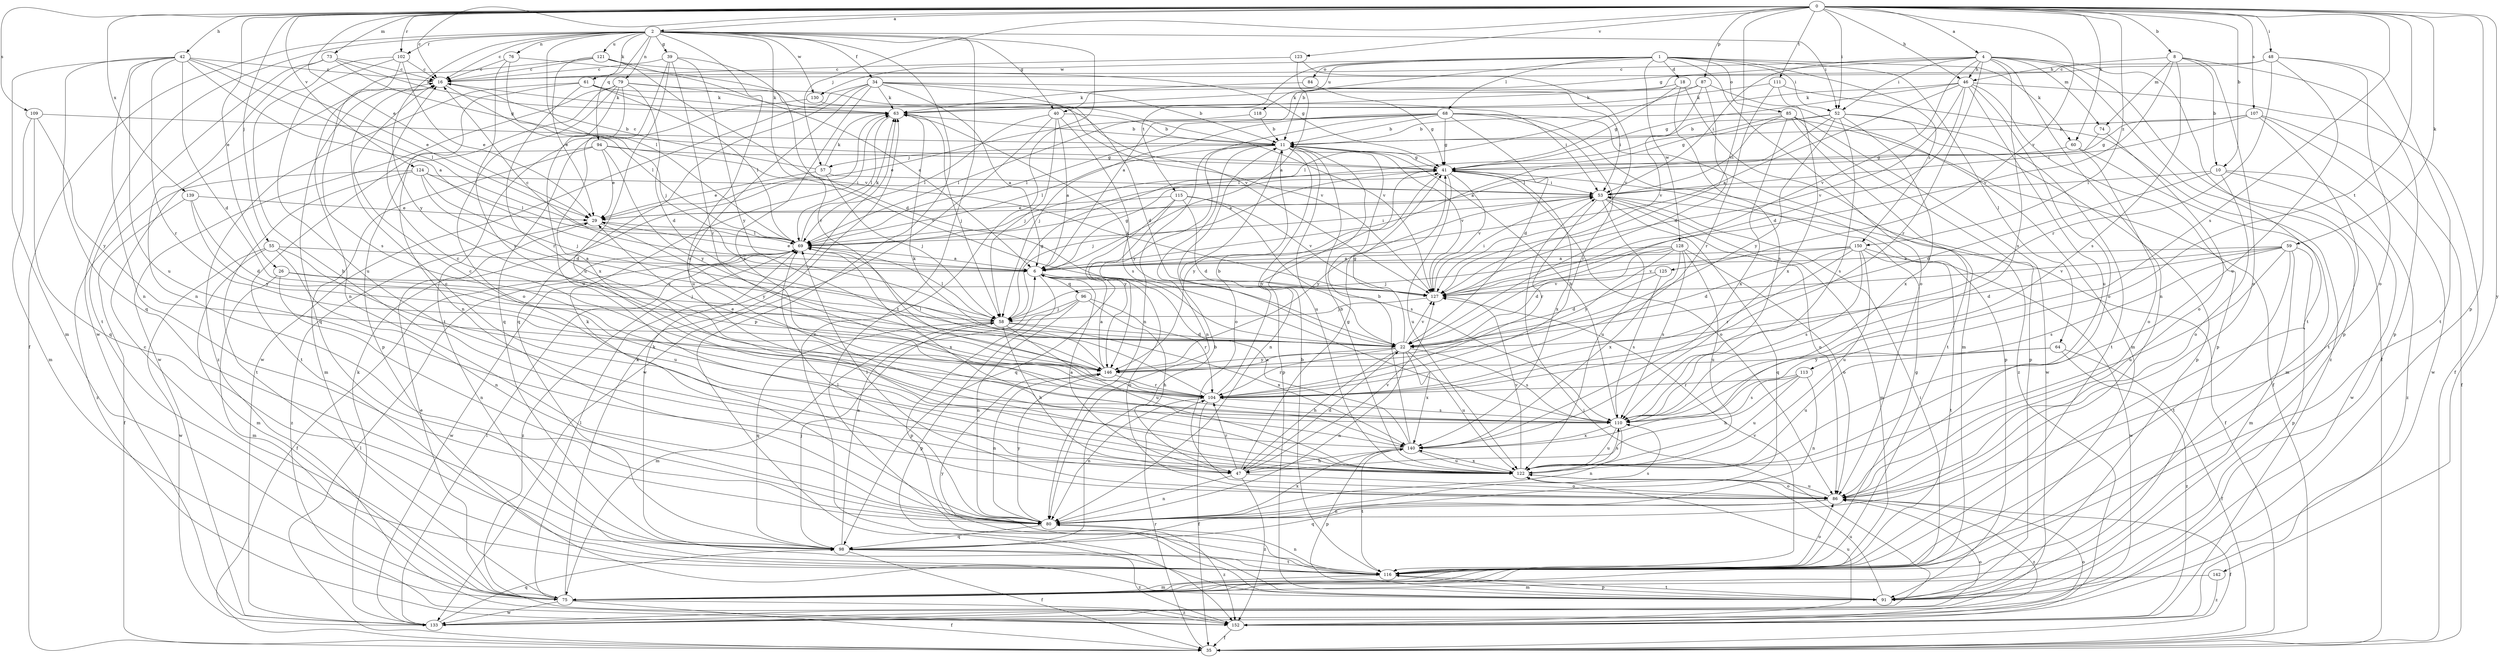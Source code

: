 strict digraph  {
0;
1;
2;
4;
6;
8;
10;
11;
16;
18;
22;
26;
29;
34;
35;
39;
40;
41;
42;
46;
47;
48;
52;
53;
55;
57;
58;
59;
60;
61;
63;
64;
68;
69;
73;
74;
75;
76;
79;
80;
84;
85;
86;
87;
91;
94;
96;
98;
102;
104;
107;
109;
110;
111;
113;
115;
116;
118;
121;
122;
123;
124;
125;
127;
128;
130;
133;
139;
140;
142;
146;
150;
152;
0 -> 2  [label=a];
0 -> 4  [label=a];
0 -> 8  [label=b];
0 -> 10  [label=b];
0 -> 16  [label=c];
0 -> 26  [label=e];
0 -> 29  [label=e];
0 -> 42  [label=h];
0 -> 46  [label=h];
0 -> 48  [label=i];
0 -> 52  [label=i];
0 -> 55  [label=j];
0 -> 57  [label=j];
0 -> 59  [label=k];
0 -> 60  [label=k];
0 -> 73  [label=m];
0 -> 87  [label=p];
0 -> 91  [label=p];
0 -> 102  [label=r];
0 -> 107  [label=s];
0 -> 109  [label=s];
0 -> 110  [label=s];
0 -> 111  [label=t];
0 -> 113  [label=t];
0 -> 123  [label=v];
0 -> 124  [label=v];
0 -> 125  [label=v];
0 -> 127  [label=v];
0 -> 139  [label=x];
0 -> 142  [label=y];
0 -> 150  [label=z];
1 -> 6  [label=a];
1 -> 18  [label=d];
1 -> 52  [label=i];
1 -> 60  [label=k];
1 -> 64  [label=l];
1 -> 68  [label=l];
1 -> 84  [label=o];
1 -> 85  [label=o];
1 -> 86  [label=o];
1 -> 115  [label=t];
1 -> 118  [label=u];
1 -> 128  [label=w];
1 -> 130  [label=w];
1 -> 150  [label=z];
2 -> 16  [label=c];
2 -> 34  [label=f];
2 -> 35  [label=f];
2 -> 39  [label=g];
2 -> 40  [label=g];
2 -> 52  [label=i];
2 -> 61  [label=k];
2 -> 69  [label=l];
2 -> 76  [label=n];
2 -> 79  [label=n];
2 -> 91  [label=p];
2 -> 94  [label=q];
2 -> 102  [label=r];
2 -> 104  [label=r];
2 -> 116  [label=t];
2 -> 121  [label=u];
2 -> 122  [label=u];
2 -> 130  [label=w];
2 -> 133  [label=w];
2 -> 146  [label=y];
2 -> 152  [label=z];
4 -> 16  [label=c];
4 -> 35  [label=f];
4 -> 40  [label=g];
4 -> 46  [label=h];
4 -> 52  [label=i];
4 -> 53  [label=i];
4 -> 74  [label=m];
4 -> 80  [label=n];
4 -> 91  [label=p];
4 -> 104  [label=r];
4 -> 110  [label=s];
4 -> 116  [label=t];
4 -> 127  [label=v];
6 -> 16  [label=c];
6 -> 29  [label=e];
6 -> 41  [label=g];
6 -> 86  [label=o];
6 -> 91  [label=p];
6 -> 96  [label=q];
6 -> 127  [label=v];
8 -> 10  [label=b];
8 -> 46  [label=h];
8 -> 74  [label=m];
8 -> 86  [label=o];
8 -> 91  [label=p];
8 -> 110  [label=s];
8 -> 127  [label=v];
10 -> 22  [label=d];
10 -> 53  [label=i];
10 -> 86  [label=o];
10 -> 133  [label=w];
10 -> 152  [label=z];
11 -> 41  [label=g];
11 -> 57  [label=j];
11 -> 69  [label=l];
11 -> 80  [label=n];
11 -> 86  [label=o];
11 -> 91  [label=p];
11 -> 122  [label=u];
11 -> 127  [label=v];
11 -> 146  [label=y];
16 -> 63  [label=k];
16 -> 69  [label=l];
16 -> 98  [label=q];
18 -> 41  [label=g];
18 -> 63  [label=k];
18 -> 75  [label=m];
18 -> 110  [label=s];
22 -> 41  [label=g];
22 -> 47  [label=h];
22 -> 63  [label=k];
22 -> 80  [label=n];
22 -> 104  [label=r];
22 -> 110  [label=s];
22 -> 122  [label=u];
22 -> 127  [label=v];
22 -> 140  [label=x];
22 -> 146  [label=y];
26 -> 58  [label=j];
26 -> 75  [label=m];
26 -> 80  [label=n];
26 -> 127  [label=v];
29 -> 69  [label=l];
29 -> 146  [label=y];
29 -> 152  [label=z];
34 -> 6  [label=a];
34 -> 11  [label=b];
34 -> 22  [label=d];
34 -> 53  [label=i];
34 -> 63  [label=k];
34 -> 98  [label=q];
34 -> 110  [label=s];
34 -> 122  [label=u];
34 -> 133  [label=w];
35 -> 69  [label=l];
35 -> 104  [label=r];
39 -> 16  [label=c];
39 -> 22  [label=d];
39 -> 104  [label=r];
39 -> 116  [label=t];
39 -> 122  [label=u];
39 -> 146  [label=y];
40 -> 6  [label=a];
40 -> 11  [label=b];
40 -> 58  [label=j];
40 -> 69  [label=l];
40 -> 110  [label=s];
40 -> 133  [label=w];
41 -> 53  [label=i];
41 -> 58  [label=j];
41 -> 80  [label=n];
41 -> 86  [label=o];
41 -> 122  [label=u];
41 -> 127  [label=v];
41 -> 140  [label=x];
41 -> 146  [label=y];
42 -> 6  [label=a];
42 -> 16  [label=c];
42 -> 22  [label=d];
42 -> 29  [label=e];
42 -> 69  [label=l];
42 -> 75  [label=m];
42 -> 80  [label=n];
42 -> 98  [label=q];
42 -> 104  [label=r];
42 -> 122  [label=u];
46 -> 6  [label=a];
46 -> 22  [label=d];
46 -> 35  [label=f];
46 -> 41  [label=g];
46 -> 63  [label=k];
46 -> 86  [label=o];
46 -> 91  [label=p];
46 -> 122  [label=u];
46 -> 127  [label=v];
47 -> 6  [label=a];
47 -> 16  [label=c];
47 -> 22  [label=d];
47 -> 41  [label=g];
47 -> 80  [label=n];
47 -> 86  [label=o];
47 -> 104  [label=r];
47 -> 127  [label=v];
47 -> 152  [label=z];
48 -> 11  [label=b];
48 -> 16  [label=c];
48 -> 86  [label=o];
48 -> 104  [label=r];
48 -> 116  [label=t];
48 -> 122  [label=u];
52 -> 6  [label=a];
52 -> 11  [label=b];
52 -> 69  [label=l];
52 -> 91  [label=p];
52 -> 110  [label=s];
52 -> 116  [label=t];
52 -> 140  [label=x];
52 -> 146  [label=y];
53 -> 29  [label=e];
53 -> 35  [label=f];
53 -> 75  [label=m];
53 -> 86  [label=o];
53 -> 98  [label=q];
53 -> 104  [label=r];
53 -> 122  [label=u];
53 -> 146  [label=y];
55 -> 6  [label=a];
55 -> 75  [label=m];
55 -> 80  [label=n];
55 -> 122  [label=u];
55 -> 133  [label=w];
57 -> 16  [label=c];
57 -> 29  [label=e];
57 -> 53  [label=i];
57 -> 58  [label=j];
57 -> 63  [label=k];
58 -> 22  [label=d];
58 -> 41  [label=g];
58 -> 47  [label=h];
58 -> 69  [label=l];
58 -> 75  [label=m];
58 -> 98  [label=q];
58 -> 122  [label=u];
58 -> 140  [label=x];
59 -> 6  [label=a];
59 -> 22  [label=d];
59 -> 75  [label=m];
59 -> 91  [label=p];
59 -> 110  [label=s];
59 -> 116  [label=t];
59 -> 122  [label=u];
59 -> 127  [label=v];
60 -> 41  [label=g];
60 -> 75  [label=m];
60 -> 86  [label=o];
61 -> 53  [label=i];
61 -> 63  [label=k];
61 -> 69  [label=l];
61 -> 80  [label=n];
61 -> 104  [label=r];
61 -> 152  [label=z];
63 -> 11  [label=b];
63 -> 58  [label=j];
63 -> 69  [label=l];
64 -> 35  [label=f];
64 -> 122  [label=u];
64 -> 146  [label=y];
64 -> 152  [label=z];
68 -> 11  [label=b];
68 -> 22  [label=d];
68 -> 29  [label=e];
68 -> 41  [label=g];
68 -> 58  [label=j];
68 -> 69  [label=l];
68 -> 80  [label=n];
68 -> 91  [label=p];
68 -> 104  [label=r];
68 -> 152  [label=z];
69 -> 6  [label=a];
69 -> 35  [label=f];
69 -> 53  [label=i];
69 -> 63  [label=k];
69 -> 133  [label=w];
69 -> 140  [label=x];
69 -> 152  [label=z];
73 -> 16  [label=c];
73 -> 41  [label=g];
73 -> 63  [label=k];
73 -> 80  [label=n];
73 -> 116  [label=t];
74 -> 69  [label=l];
74 -> 86  [label=o];
75 -> 16  [label=c];
75 -> 29  [label=e];
75 -> 35  [label=f];
75 -> 53  [label=i];
75 -> 63  [label=k];
75 -> 69  [label=l];
75 -> 133  [label=w];
75 -> 152  [label=z];
76 -> 16  [label=c];
76 -> 58  [label=j];
76 -> 110  [label=s];
76 -> 127  [label=v];
79 -> 22  [label=d];
79 -> 63  [label=k];
79 -> 86  [label=o];
79 -> 91  [label=p];
79 -> 122  [label=u];
79 -> 127  [label=v];
79 -> 133  [label=w];
79 -> 140  [label=x];
80 -> 63  [label=k];
80 -> 69  [label=l];
80 -> 98  [label=q];
80 -> 110  [label=s];
80 -> 140  [label=x];
80 -> 146  [label=y];
80 -> 152  [label=z];
84 -> 41  [label=g];
84 -> 63  [label=k];
85 -> 11  [label=b];
85 -> 35  [label=f];
85 -> 41  [label=g];
85 -> 53  [label=i];
85 -> 91  [label=p];
85 -> 116  [label=t];
85 -> 133  [label=w];
85 -> 140  [label=x];
86 -> 35  [label=f];
86 -> 69  [label=l];
86 -> 80  [label=n];
86 -> 98  [label=q];
86 -> 122  [label=u];
86 -> 152  [label=z];
87 -> 22  [label=d];
87 -> 63  [label=k];
87 -> 69  [label=l];
87 -> 75  [label=m];
87 -> 127  [label=v];
91 -> 116  [label=t];
91 -> 122  [label=u];
94 -> 29  [label=e];
94 -> 41  [label=g];
94 -> 75  [label=m];
94 -> 116  [label=t];
94 -> 127  [label=v];
94 -> 146  [label=y];
96 -> 47  [label=h];
96 -> 58  [label=j];
96 -> 80  [label=n];
96 -> 91  [label=p];
96 -> 104  [label=r];
98 -> 6  [label=a];
98 -> 11  [label=b];
98 -> 35  [label=f];
98 -> 58  [label=j];
98 -> 116  [label=t];
98 -> 152  [label=z];
102 -> 16  [label=c];
102 -> 29  [label=e];
102 -> 47  [label=h];
102 -> 110  [label=s];
102 -> 122  [label=u];
104 -> 11  [label=b];
104 -> 29  [label=e];
104 -> 35  [label=f];
104 -> 63  [label=k];
104 -> 80  [label=n];
104 -> 110  [label=s];
107 -> 11  [label=b];
107 -> 35  [label=f];
107 -> 41  [label=g];
107 -> 53  [label=i];
107 -> 116  [label=t];
107 -> 133  [label=w];
109 -> 11  [label=b];
109 -> 75  [label=m];
109 -> 98  [label=q];
109 -> 146  [label=y];
110 -> 11  [label=b];
110 -> 16  [label=c];
110 -> 80  [label=n];
110 -> 122  [label=u];
110 -> 140  [label=x];
111 -> 63  [label=k];
111 -> 104  [label=r];
111 -> 140  [label=x];
111 -> 152  [label=z];
113 -> 47  [label=h];
113 -> 80  [label=n];
113 -> 104  [label=r];
113 -> 110  [label=s];
113 -> 122  [label=u];
115 -> 22  [label=d];
115 -> 29  [label=e];
115 -> 98  [label=q];
115 -> 110  [label=s];
115 -> 127  [label=v];
115 -> 146  [label=y];
116 -> 11  [label=b];
116 -> 41  [label=g];
116 -> 63  [label=k];
116 -> 75  [label=m];
116 -> 80  [label=n];
116 -> 86  [label=o];
116 -> 91  [label=p];
116 -> 127  [label=v];
116 -> 146  [label=y];
118 -> 11  [label=b];
118 -> 69  [label=l];
121 -> 6  [label=a];
121 -> 16  [label=c];
121 -> 29  [label=e];
121 -> 41  [label=g];
121 -> 80  [label=n];
121 -> 127  [label=v];
122 -> 11  [label=b];
122 -> 86  [label=o];
122 -> 110  [label=s];
122 -> 127  [label=v];
122 -> 140  [label=x];
123 -> 6  [label=a];
123 -> 16  [label=c];
123 -> 127  [label=v];
124 -> 22  [label=d];
124 -> 53  [label=i];
124 -> 58  [label=j];
124 -> 69  [label=l];
124 -> 116  [label=t];
124 -> 152  [label=z];
125 -> 22  [label=d];
125 -> 110  [label=s];
125 -> 127  [label=v];
127 -> 53  [label=i];
127 -> 58  [label=j];
128 -> 6  [label=a];
128 -> 22  [label=d];
128 -> 58  [label=j];
128 -> 86  [label=o];
128 -> 110  [label=s];
128 -> 122  [label=u];
128 -> 140  [label=x];
128 -> 146  [label=y];
130 -> 98  [label=q];
130 -> 127  [label=v];
133 -> 53  [label=i];
133 -> 63  [label=k];
133 -> 69  [label=l];
133 -> 86  [label=o];
133 -> 98  [label=q];
139 -> 22  [label=d];
139 -> 29  [label=e];
139 -> 35  [label=f];
139 -> 146  [label=y];
140 -> 6  [label=a];
140 -> 11  [label=b];
140 -> 16  [label=c];
140 -> 47  [label=h];
140 -> 91  [label=p];
140 -> 116  [label=t];
140 -> 122  [label=u];
142 -> 75  [label=m];
142 -> 152  [label=z];
146 -> 6  [label=a];
146 -> 69  [label=l];
146 -> 80  [label=n];
146 -> 104  [label=r];
150 -> 6  [label=a];
150 -> 22  [label=d];
150 -> 104  [label=r];
150 -> 110  [label=s];
150 -> 116  [label=t];
150 -> 122  [label=u];
150 -> 127  [label=v];
150 -> 133  [label=w];
152 -> 35  [label=f];
152 -> 86  [label=o];
152 -> 122  [label=u];
}

